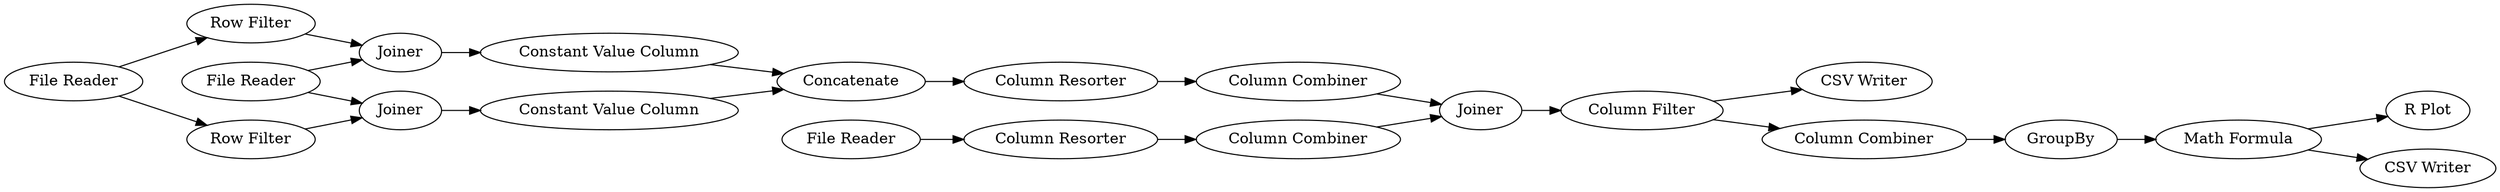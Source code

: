 digraph {
	2 [label="File Reader"]
	12 [label=Concatenate]
	16 [label="Row Filter"]
	17 [label="File Reader"]
	19 [label="Row Filter"]
	20 [label=Joiner]
	21 [label="Constant Value Column"]
	22 [label="Constant Value Column"]
	23 [label=Joiner]
	29 [label="File Reader"]
	30 [label="Column Resorter"]
	31 [label="Column Combiner"]
	32 [label="Column Resorter"]
	33 [label="Column Combiner"]
	34 [label=Joiner]
	40 [label=GroupBy]
	41 [label="Column Filter"]
	42 [label="Math Formula"]
	43 [label="R Plot"]
	44 [label="CSV Writer"]
	45 [label="CSV Writer"]
	46 [label="Column Combiner"]
	2 -> 19
	2 -> 16
	12 -> 30
	16 -> 23
	17 -> 20
	17 -> 23
	19 -> 20
	20 -> 21
	21 -> 12
	22 -> 12
	23 -> 22
	29 -> 32
	30 -> 31
	31 -> 34
	32 -> 33
	33 -> 34
	34 -> 41
	40 -> 42
	41 -> 45
	41 -> 46
	42 -> 43
	42 -> 44
	46 -> 40
	rankdir=LR
}
